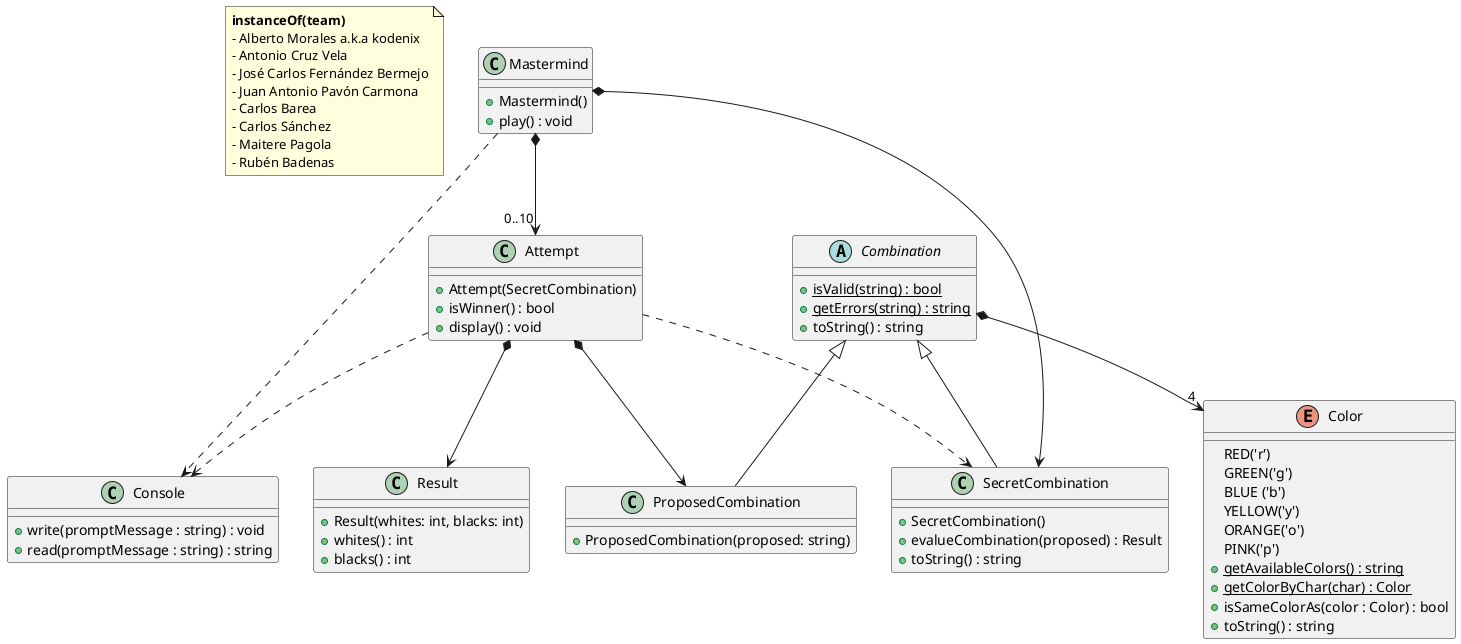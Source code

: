 @startuml Mastermind

note as N1
  <b>instanceOf(team)</b>
  - Alberto Morales a.k.a kodenix
  - Antonio Cruz Vela
  - José Carlos Fernández Bermejo
  - Juan Antonio Pavón Carmona
  - Carlos Barea
  - Carlos Sánchez
  - Maitere Pagola
  - Rubén Badenas
end note


class Mastermind {
    +Mastermind()
    +play() : void
}

class Attempt{
    +Attempt(SecretCombination)
    +isWinner() : bool
    +display() : void
}


class Result{
    +Result(whites: int, blacks: int)
    +whites() : int
    +blacks() : int
}

enum Color{
    RED('r')
    GREEN('g')
    BLUE ('b')
    YELLOW('y')
    ORANGE('o')
    PINK('p')
    +{static} getAvailableColors() : string
    +{static} getColorByChar(char) : Color
    +isSameColorAs(color : Color) : bool
    +toString() : string
}

abstract class Combination{
    +{static} isValid(string) : bool
    +{static} getErrors(string) : string
    +toString() : string
}

class SecretCombination{
    +SecretCombination()
    +evalueCombination(proposed) : Result
    +toString() : string
}

class ProposedCombination{
    +ProposedCombination(proposed: string)
}

class Console{
    +write(promptMessage : string) : void
    +read(promptMessage : string) : string
}



Mastermind *--> SecretCombination
Mastermind *--> "0..10" Attempt

Combination ^-- SecretCombination
Combination ^-- ProposedCombination
Combination *--> "4" Color

Attempt *--> ProposedCombination
Attempt *--> Result
Attempt ..> SecretCombination

Mastermind ..> Console
Attempt ..> Console

@enduml